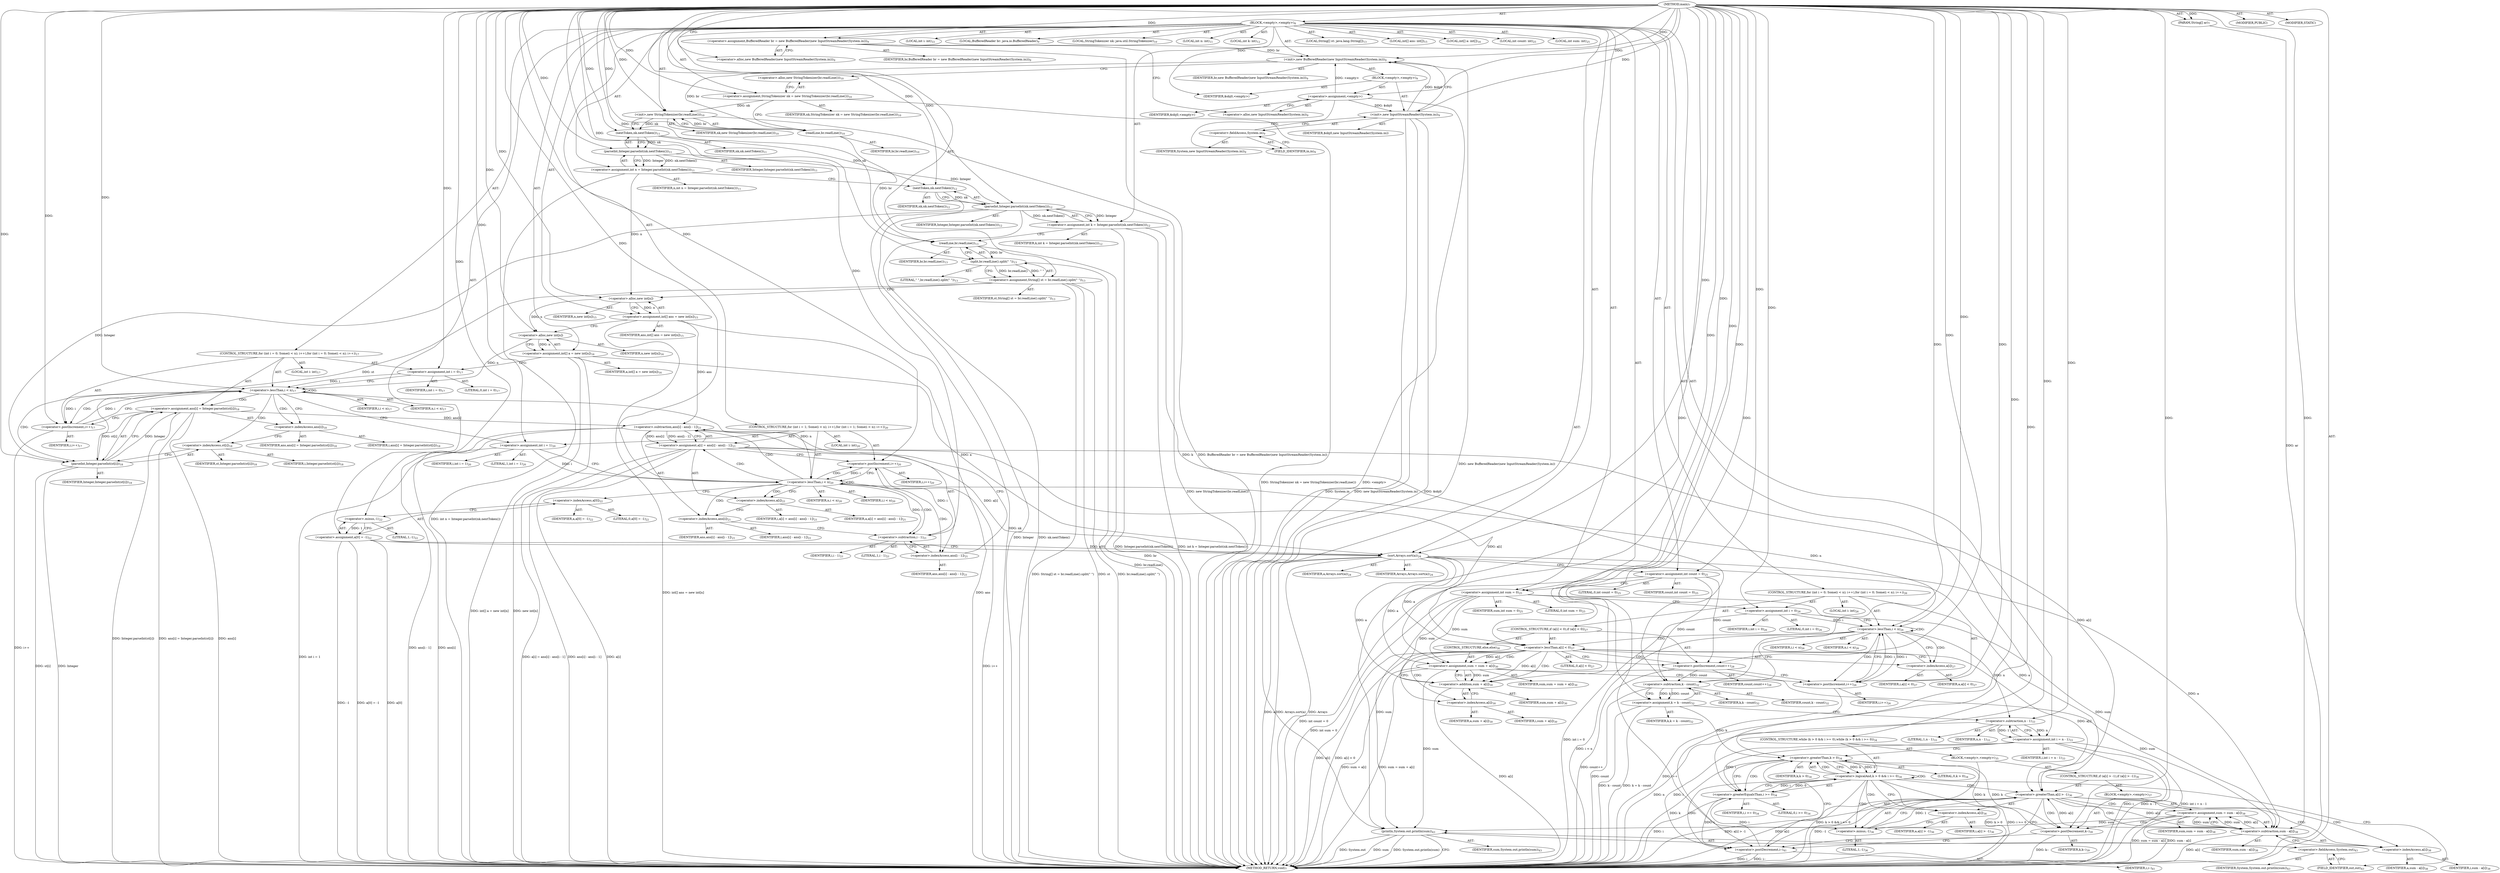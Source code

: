 digraph "main" {  
"21" [label = <(METHOD,main)<SUB>7</SUB>> ]
"22" [label = <(PARAM,String[] ar)<SUB>7</SUB>> ]
"23" [label = <(BLOCK,&lt;empty&gt;,&lt;empty&gt;)<SUB>8</SUB>> ]
"4" [label = <(LOCAL,BufferedReader br: java.io.BufferedReader)<SUB>9</SUB>> ]
"24" [label = <(&lt;operator&gt;.assignment,BufferedReader br = new BufferedReader(new InputStreamReader(System.in)))<SUB>9</SUB>> ]
"25" [label = <(IDENTIFIER,br,BufferedReader br = new BufferedReader(new InputStreamReader(System.in)))<SUB>9</SUB>> ]
"26" [label = <(&lt;operator&gt;.alloc,new BufferedReader(new InputStreamReader(System.in)))<SUB>9</SUB>> ]
"27" [label = <(&lt;init&gt;,new BufferedReader(new InputStreamReader(System.in)))<SUB>9</SUB>> ]
"3" [label = <(IDENTIFIER,br,new BufferedReader(new InputStreamReader(System.in)))<SUB>9</SUB>> ]
"28" [label = <(BLOCK,&lt;empty&gt;,&lt;empty&gt;)<SUB>9</SUB>> ]
"29" [label = <(&lt;operator&gt;.assignment,&lt;empty&gt;)> ]
"30" [label = <(IDENTIFIER,$obj0,&lt;empty&gt;)> ]
"31" [label = <(&lt;operator&gt;.alloc,new InputStreamReader(System.in))<SUB>9</SUB>> ]
"32" [label = <(&lt;init&gt;,new InputStreamReader(System.in))<SUB>9</SUB>> ]
"33" [label = <(IDENTIFIER,$obj0,new InputStreamReader(System.in))> ]
"34" [label = <(&lt;operator&gt;.fieldAccess,System.in)<SUB>9</SUB>> ]
"35" [label = <(IDENTIFIER,System,new InputStreamReader(System.in))<SUB>9</SUB>> ]
"36" [label = <(FIELD_IDENTIFIER,in,in)<SUB>9</SUB>> ]
"37" [label = <(IDENTIFIER,$obj0,&lt;empty&gt;)> ]
"6" [label = <(LOCAL,StringTokenizer nk: java.util.StringTokenizer)<SUB>10</SUB>> ]
"38" [label = <(&lt;operator&gt;.assignment,StringTokenizer nk = new StringTokenizer(br.readLine()))<SUB>10</SUB>> ]
"39" [label = <(IDENTIFIER,nk,StringTokenizer nk = new StringTokenizer(br.readLine()))<SUB>10</SUB>> ]
"40" [label = <(&lt;operator&gt;.alloc,new StringTokenizer(br.readLine()))<SUB>10</SUB>> ]
"41" [label = <(&lt;init&gt;,new StringTokenizer(br.readLine()))<SUB>10</SUB>> ]
"5" [label = <(IDENTIFIER,nk,new StringTokenizer(br.readLine()))<SUB>10</SUB>> ]
"42" [label = <(readLine,br.readLine())<SUB>10</SUB>> ]
"43" [label = <(IDENTIFIER,br,br.readLine())<SUB>10</SUB>> ]
"44" [label = <(LOCAL,int n: int)<SUB>11</SUB>> ]
"45" [label = <(&lt;operator&gt;.assignment,int n = Integer.parseInt(nk.nextToken()))<SUB>11</SUB>> ]
"46" [label = <(IDENTIFIER,n,int n = Integer.parseInt(nk.nextToken()))<SUB>11</SUB>> ]
"47" [label = <(parseInt,Integer.parseInt(nk.nextToken()))<SUB>11</SUB>> ]
"48" [label = <(IDENTIFIER,Integer,Integer.parseInt(nk.nextToken()))<SUB>11</SUB>> ]
"49" [label = <(nextToken,nk.nextToken())<SUB>11</SUB>> ]
"50" [label = <(IDENTIFIER,nk,nk.nextToken())<SUB>11</SUB>> ]
"51" [label = <(LOCAL,int k: int)<SUB>12</SUB>> ]
"52" [label = <(&lt;operator&gt;.assignment,int k = Integer.parseInt(nk.nextToken()))<SUB>12</SUB>> ]
"53" [label = <(IDENTIFIER,k,int k = Integer.parseInt(nk.nextToken()))<SUB>12</SUB>> ]
"54" [label = <(parseInt,Integer.parseInt(nk.nextToken()))<SUB>12</SUB>> ]
"55" [label = <(IDENTIFIER,Integer,Integer.parseInt(nk.nextToken()))<SUB>12</SUB>> ]
"56" [label = <(nextToken,nk.nextToken())<SUB>12</SUB>> ]
"57" [label = <(IDENTIFIER,nk,nk.nextToken())<SUB>12</SUB>> ]
"58" [label = <(LOCAL,String[] st: java.lang.String[])<SUB>13</SUB>> ]
"59" [label = <(&lt;operator&gt;.assignment,String[] st = br.readLine().split(&quot; &quot;))<SUB>13</SUB>> ]
"60" [label = <(IDENTIFIER,st,String[] st = br.readLine().split(&quot; &quot;))<SUB>13</SUB>> ]
"61" [label = <(split,br.readLine().split(&quot; &quot;))<SUB>13</SUB>> ]
"62" [label = <(readLine,br.readLine())<SUB>13</SUB>> ]
"63" [label = <(IDENTIFIER,br,br.readLine())<SUB>13</SUB>> ]
"64" [label = <(LITERAL,&quot; &quot;,br.readLine().split(&quot; &quot;))<SUB>13</SUB>> ]
"65" [label = <(LOCAL,int[] ans: int[])<SUB>15</SUB>> ]
"66" [label = <(&lt;operator&gt;.assignment,int[] ans = new int[n])<SUB>15</SUB>> ]
"67" [label = <(IDENTIFIER,ans,int[] ans = new int[n])<SUB>15</SUB>> ]
"68" [label = <(&lt;operator&gt;.alloc,new int[n])> ]
"69" [label = <(IDENTIFIER,n,new int[n])<SUB>15</SUB>> ]
"70" [label = <(LOCAL,int[] a: int[])<SUB>16</SUB>> ]
"71" [label = <(&lt;operator&gt;.assignment,int[] a = new int[n])<SUB>16</SUB>> ]
"72" [label = <(IDENTIFIER,a,int[] a = new int[n])<SUB>16</SUB>> ]
"73" [label = <(&lt;operator&gt;.alloc,new int[n])> ]
"74" [label = <(IDENTIFIER,n,new int[n])<SUB>16</SUB>> ]
"75" [label = <(CONTROL_STRUCTURE,for (int i = 0; Some(i &lt; n); i++),for (int i = 0; Some(i &lt; n); i++))<SUB>17</SUB>> ]
"76" [label = <(LOCAL,int i: int)<SUB>17</SUB>> ]
"77" [label = <(&lt;operator&gt;.assignment,int i = 0)<SUB>17</SUB>> ]
"78" [label = <(IDENTIFIER,i,int i = 0)<SUB>17</SUB>> ]
"79" [label = <(LITERAL,0,int i = 0)<SUB>17</SUB>> ]
"80" [label = <(&lt;operator&gt;.lessThan,i &lt; n)<SUB>17</SUB>> ]
"81" [label = <(IDENTIFIER,i,i &lt; n)<SUB>17</SUB>> ]
"82" [label = <(IDENTIFIER,n,i &lt; n)<SUB>17</SUB>> ]
"83" [label = <(&lt;operator&gt;.postIncrement,i++)<SUB>17</SUB>> ]
"84" [label = <(IDENTIFIER,i,i++)<SUB>17</SUB>> ]
"85" [label = <(&lt;operator&gt;.assignment,ans[i] = Integer.parseInt(st[i]))<SUB>18</SUB>> ]
"86" [label = <(&lt;operator&gt;.indexAccess,ans[i])<SUB>18</SUB>> ]
"87" [label = <(IDENTIFIER,ans,ans[i] = Integer.parseInt(st[i]))<SUB>18</SUB>> ]
"88" [label = <(IDENTIFIER,i,ans[i] = Integer.parseInt(st[i]))<SUB>18</SUB>> ]
"89" [label = <(parseInt,Integer.parseInt(st[i]))<SUB>18</SUB>> ]
"90" [label = <(IDENTIFIER,Integer,Integer.parseInt(st[i]))<SUB>18</SUB>> ]
"91" [label = <(&lt;operator&gt;.indexAccess,st[i])<SUB>18</SUB>> ]
"92" [label = <(IDENTIFIER,st,Integer.parseInt(st[i]))<SUB>18</SUB>> ]
"93" [label = <(IDENTIFIER,i,Integer.parseInt(st[i]))<SUB>18</SUB>> ]
"94" [label = <(CONTROL_STRUCTURE,for (int i = 1; Some(i &lt; n); i++),for (int i = 1; Some(i &lt; n); i++))<SUB>20</SUB>> ]
"95" [label = <(LOCAL,int i: int)<SUB>20</SUB>> ]
"96" [label = <(&lt;operator&gt;.assignment,int i = 1)<SUB>20</SUB>> ]
"97" [label = <(IDENTIFIER,i,int i = 1)<SUB>20</SUB>> ]
"98" [label = <(LITERAL,1,int i = 1)<SUB>20</SUB>> ]
"99" [label = <(&lt;operator&gt;.lessThan,i &lt; n)<SUB>20</SUB>> ]
"100" [label = <(IDENTIFIER,i,i &lt; n)<SUB>20</SUB>> ]
"101" [label = <(IDENTIFIER,n,i &lt; n)<SUB>20</SUB>> ]
"102" [label = <(&lt;operator&gt;.postIncrement,i++)<SUB>20</SUB>> ]
"103" [label = <(IDENTIFIER,i,i++)<SUB>20</SUB>> ]
"104" [label = <(&lt;operator&gt;.assignment,a[i] = ans[i] - ans[i - 1])<SUB>21</SUB>> ]
"105" [label = <(&lt;operator&gt;.indexAccess,a[i])<SUB>21</SUB>> ]
"106" [label = <(IDENTIFIER,a,a[i] = ans[i] - ans[i - 1])<SUB>21</SUB>> ]
"107" [label = <(IDENTIFIER,i,a[i] = ans[i] - ans[i - 1])<SUB>21</SUB>> ]
"108" [label = <(&lt;operator&gt;.subtraction,ans[i] - ans[i - 1])<SUB>21</SUB>> ]
"109" [label = <(&lt;operator&gt;.indexAccess,ans[i])<SUB>21</SUB>> ]
"110" [label = <(IDENTIFIER,ans,ans[i] - ans[i - 1])<SUB>21</SUB>> ]
"111" [label = <(IDENTIFIER,i,ans[i] - ans[i - 1])<SUB>21</SUB>> ]
"112" [label = <(&lt;operator&gt;.indexAccess,ans[i - 1])<SUB>21</SUB>> ]
"113" [label = <(IDENTIFIER,ans,ans[i] - ans[i - 1])<SUB>21</SUB>> ]
"114" [label = <(&lt;operator&gt;.subtraction,i - 1)<SUB>21</SUB>> ]
"115" [label = <(IDENTIFIER,i,i - 1)<SUB>21</SUB>> ]
"116" [label = <(LITERAL,1,i - 1)<SUB>21</SUB>> ]
"117" [label = <(&lt;operator&gt;.assignment,a[0] = -1)<SUB>22</SUB>> ]
"118" [label = <(&lt;operator&gt;.indexAccess,a[0])<SUB>22</SUB>> ]
"119" [label = <(IDENTIFIER,a,a[0] = -1)<SUB>22</SUB>> ]
"120" [label = <(LITERAL,0,a[0] = -1)<SUB>22</SUB>> ]
"121" [label = <(&lt;operator&gt;.minus,-1)<SUB>22</SUB>> ]
"122" [label = <(LITERAL,1,-1)<SUB>22</SUB>> ]
"123" [label = <(sort,Arrays.sort(a))<SUB>24</SUB>> ]
"124" [label = <(IDENTIFIER,Arrays,Arrays.sort(a))<SUB>24</SUB>> ]
"125" [label = <(IDENTIFIER,a,Arrays.sort(a))<SUB>24</SUB>> ]
"126" [label = <(LOCAL,int count: int)<SUB>25</SUB>> ]
"127" [label = <(LOCAL,int sum: int)<SUB>25</SUB>> ]
"128" [label = <(&lt;operator&gt;.assignment,int count = 0)<SUB>25</SUB>> ]
"129" [label = <(IDENTIFIER,count,int count = 0)<SUB>25</SUB>> ]
"130" [label = <(LITERAL,0,int count = 0)<SUB>25</SUB>> ]
"131" [label = <(&lt;operator&gt;.assignment,int sum = 0)<SUB>25</SUB>> ]
"132" [label = <(IDENTIFIER,sum,int sum = 0)<SUB>25</SUB>> ]
"133" [label = <(LITERAL,0,int sum = 0)<SUB>25</SUB>> ]
"134" [label = <(CONTROL_STRUCTURE,for (int i = 0; Some(i &lt; n); i++),for (int i = 0; Some(i &lt; n); i++))<SUB>26</SUB>> ]
"135" [label = <(LOCAL,int i: int)<SUB>26</SUB>> ]
"136" [label = <(&lt;operator&gt;.assignment,int i = 0)<SUB>26</SUB>> ]
"137" [label = <(IDENTIFIER,i,int i = 0)<SUB>26</SUB>> ]
"138" [label = <(LITERAL,0,int i = 0)<SUB>26</SUB>> ]
"139" [label = <(&lt;operator&gt;.lessThan,i &lt; n)<SUB>26</SUB>> ]
"140" [label = <(IDENTIFIER,i,i &lt; n)<SUB>26</SUB>> ]
"141" [label = <(IDENTIFIER,n,i &lt; n)<SUB>26</SUB>> ]
"142" [label = <(&lt;operator&gt;.postIncrement,i++)<SUB>26</SUB>> ]
"143" [label = <(IDENTIFIER,i,i++)<SUB>26</SUB>> ]
"144" [label = <(CONTROL_STRUCTURE,if (a[i] &lt; 0),if (a[i] &lt; 0))<SUB>27</SUB>> ]
"145" [label = <(&lt;operator&gt;.lessThan,a[i] &lt; 0)<SUB>27</SUB>> ]
"146" [label = <(&lt;operator&gt;.indexAccess,a[i])<SUB>27</SUB>> ]
"147" [label = <(IDENTIFIER,a,a[i] &lt; 0)<SUB>27</SUB>> ]
"148" [label = <(IDENTIFIER,i,a[i] &lt; 0)<SUB>27</SUB>> ]
"149" [label = <(LITERAL,0,a[i] &lt; 0)<SUB>27</SUB>> ]
"150" [label = <(&lt;operator&gt;.postIncrement,count++)<SUB>28</SUB>> ]
"151" [label = <(IDENTIFIER,count,count++)<SUB>28</SUB>> ]
"152" [label = <(CONTROL_STRUCTURE,else,else)<SUB>30</SUB>> ]
"153" [label = <(&lt;operator&gt;.assignment,sum = sum + a[i])<SUB>30</SUB>> ]
"154" [label = <(IDENTIFIER,sum,sum = sum + a[i])<SUB>30</SUB>> ]
"155" [label = <(&lt;operator&gt;.addition,sum + a[i])<SUB>30</SUB>> ]
"156" [label = <(IDENTIFIER,sum,sum + a[i])<SUB>30</SUB>> ]
"157" [label = <(&lt;operator&gt;.indexAccess,a[i])<SUB>30</SUB>> ]
"158" [label = <(IDENTIFIER,a,sum + a[i])<SUB>30</SUB>> ]
"159" [label = <(IDENTIFIER,i,sum + a[i])<SUB>30</SUB>> ]
"160" [label = <(&lt;operator&gt;.assignment,k = k - count)<SUB>32</SUB>> ]
"161" [label = <(IDENTIFIER,k,k = k - count)<SUB>32</SUB>> ]
"162" [label = <(&lt;operator&gt;.subtraction,k - count)<SUB>32</SUB>> ]
"163" [label = <(IDENTIFIER,k,k - count)<SUB>32</SUB>> ]
"164" [label = <(IDENTIFIER,count,k - count)<SUB>32</SUB>> ]
"165" [label = <(LOCAL,int i: int)<SUB>33</SUB>> ]
"166" [label = <(&lt;operator&gt;.assignment,int i = n - 1)<SUB>33</SUB>> ]
"167" [label = <(IDENTIFIER,i,int i = n - 1)<SUB>33</SUB>> ]
"168" [label = <(&lt;operator&gt;.subtraction,n - 1)<SUB>33</SUB>> ]
"169" [label = <(IDENTIFIER,n,n - 1)<SUB>33</SUB>> ]
"170" [label = <(LITERAL,1,n - 1)<SUB>33</SUB>> ]
"171" [label = <(CONTROL_STRUCTURE,while (k &gt; 0 &amp;&amp; i &gt;= 0),while (k &gt; 0 &amp;&amp; i &gt;= 0))<SUB>34</SUB>> ]
"172" [label = <(&lt;operator&gt;.logicalAnd,k &gt; 0 &amp;&amp; i &gt;= 0)<SUB>34</SUB>> ]
"173" [label = <(&lt;operator&gt;.greaterThan,k &gt; 0)<SUB>34</SUB>> ]
"174" [label = <(IDENTIFIER,k,k &gt; 0)<SUB>34</SUB>> ]
"175" [label = <(LITERAL,0,k &gt; 0)<SUB>34</SUB>> ]
"176" [label = <(&lt;operator&gt;.greaterEqualsThan,i &gt;= 0)<SUB>34</SUB>> ]
"177" [label = <(IDENTIFIER,i,i &gt;= 0)<SUB>34</SUB>> ]
"178" [label = <(LITERAL,0,i &gt;= 0)<SUB>34</SUB>> ]
"179" [label = <(BLOCK,&lt;empty&gt;,&lt;empty&gt;)<SUB>35</SUB>> ]
"180" [label = <(CONTROL_STRUCTURE,if (a[i] &gt; -1),if (a[i] &gt; -1))<SUB>36</SUB>> ]
"181" [label = <(&lt;operator&gt;.greaterThan,a[i] &gt; -1)<SUB>36</SUB>> ]
"182" [label = <(&lt;operator&gt;.indexAccess,a[i])<SUB>36</SUB>> ]
"183" [label = <(IDENTIFIER,a,a[i] &gt; -1)<SUB>36</SUB>> ]
"184" [label = <(IDENTIFIER,i,a[i] &gt; -1)<SUB>36</SUB>> ]
"185" [label = <(&lt;operator&gt;.minus,-1)<SUB>36</SUB>> ]
"186" [label = <(LITERAL,1,-1)<SUB>36</SUB>> ]
"187" [label = <(BLOCK,&lt;empty&gt;,&lt;empty&gt;)<SUB>37</SUB>> ]
"188" [label = <(&lt;operator&gt;.assignment,sum = sum - a[i])<SUB>38</SUB>> ]
"189" [label = <(IDENTIFIER,sum,sum = sum - a[i])<SUB>38</SUB>> ]
"190" [label = <(&lt;operator&gt;.subtraction,sum - a[i])<SUB>38</SUB>> ]
"191" [label = <(IDENTIFIER,sum,sum - a[i])<SUB>38</SUB>> ]
"192" [label = <(&lt;operator&gt;.indexAccess,a[i])<SUB>38</SUB>> ]
"193" [label = <(IDENTIFIER,a,sum - a[i])<SUB>38</SUB>> ]
"194" [label = <(IDENTIFIER,i,sum - a[i])<SUB>38</SUB>> ]
"195" [label = <(&lt;operator&gt;.postDecrement,k--)<SUB>39</SUB>> ]
"196" [label = <(IDENTIFIER,k,k--)<SUB>39</SUB>> ]
"197" [label = <(&lt;operator&gt;.postDecrement,i--)<SUB>41</SUB>> ]
"198" [label = <(IDENTIFIER,i,i--)<SUB>41</SUB>> ]
"199" [label = <(println,System.out.println(sum))<SUB>43</SUB>> ]
"200" [label = <(&lt;operator&gt;.fieldAccess,System.out)<SUB>43</SUB>> ]
"201" [label = <(IDENTIFIER,System,System.out.println(sum))<SUB>43</SUB>> ]
"202" [label = <(FIELD_IDENTIFIER,out,out)<SUB>43</SUB>> ]
"203" [label = <(IDENTIFIER,sum,System.out.println(sum))<SUB>43</SUB>> ]
"204" [label = <(MODIFIER,PUBLIC)> ]
"205" [label = <(MODIFIER,STATIC)> ]
"206" [label = <(METHOD_RETURN,void)<SUB>7</SUB>> ]
  "21" -> "22"  [ label = "AST: "] 
  "21" -> "23"  [ label = "AST: "] 
  "21" -> "204"  [ label = "AST: "] 
  "21" -> "205"  [ label = "AST: "] 
  "21" -> "206"  [ label = "AST: "] 
  "23" -> "4"  [ label = "AST: "] 
  "23" -> "24"  [ label = "AST: "] 
  "23" -> "27"  [ label = "AST: "] 
  "23" -> "6"  [ label = "AST: "] 
  "23" -> "38"  [ label = "AST: "] 
  "23" -> "41"  [ label = "AST: "] 
  "23" -> "44"  [ label = "AST: "] 
  "23" -> "45"  [ label = "AST: "] 
  "23" -> "51"  [ label = "AST: "] 
  "23" -> "52"  [ label = "AST: "] 
  "23" -> "58"  [ label = "AST: "] 
  "23" -> "59"  [ label = "AST: "] 
  "23" -> "65"  [ label = "AST: "] 
  "23" -> "66"  [ label = "AST: "] 
  "23" -> "70"  [ label = "AST: "] 
  "23" -> "71"  [ label = "AST: "] 
  "23" -> "75"  [ label = "AST: "] 
  "23" -> "94"  [ label = "AST: "] 
  "23" -> "117"  [ label = "AST: "] 
  "23" -> "123"  [ label = "AST: "] 
  "23" -> "126"  [ label = "AST: "] 
  "23" -> "127"  [ label = "AST: "] 
  "23" -> "128"  [ label = "AST: "] 
  "23" -> "131"  [ label = "AST: "] 
  "23" -> "134"  [ label = "AST: "] 
  "23" -> "160"  [ label = "AST: "] 
  "23" -> "165"  [ label = "AST: "] 
  "23" -> "166"  [ label = "AST: "] 
  "23" -> "171"  [ label = "AST: "] 
  "23" -> "199"  [ label = "AST: "] 
  "24" -> "25"  [ label = "AST: "] 
  "24" -> "26"  [ label = "AST: "] 
  "27" -> "3"  [ label = "AST: "] 
  "27" -> "28"  [ label = "AST: "] 
  "28" -> "29"  [ label = "AST: "] 
  "28" -> "32"  [ label = "AST: "] 
  "28" -> "37"  [ label = "AST: "] 
  "29" -> "30"  [ label = "AST: "] 
  "29" -> "31"  [ label = "AST: "] 
  "32" -> "33"  [ label = "AST: "] 
  "32" -> "34"  [ label = "AST: "] 
  "34" -> "35"  [ label = "AST: "] 
  "34" -> "36"  [ label = "AST: "] 
  "38" -> "39"  [ label = "AST: "] 
  "38" -> "40"  [ label = "AST: "] 
  "41" -> "5"  [ label = "AST: "] 
  "41" -> "42"  [ label = "AST: "] 
  "42" -> "43"  [ label = "AST: "] 
  "45" -> "46"  [ label = "AST: "] 
  "45" -> "47"  [ label = "AST: "] 
  "47" -> "48"  [ label = "AST: "] 
  "47" -> "49"  [ label = "AST: "] 
  "49" -> "50"  [ label = "AST: "] 
  "52" -> "53"  [ label = "AST: "] 
  "52" -> "54"  [ label = "AST: "] 
  "54" -> "55"  [ label = "AST: "] 
  "54" -> "56"  [ label = "AST: "] 
  "56" -> "57"  [ label = "AST: "] 
  "59" -> "60"  [ label = "AST: "] 
  "59" -> "61"  [ label = "AST: "] 
  "61" -> "62"  [ label = "AST: "] 
  "61" -> "64"  [ label = "AST: "] 
  "62" -> "63"  [ label = "AST: "] 
  "66" -> "67"  [ label = "AST: "] 
  "66" -> "68"  [ label = "AST: "] 
  "68" -> "69"  [ label = "AST: "] 
  "71" -> "72"  [ label = "AST: "] 
  "71" -> "73"  [ label = "AST: "] 
  "73" -> "74"  [ label = "AST: "] 
  "75" -> "76"  [ label = "AST: "] 
  "75" -> "77"  [ label = "AST: "] 
  "75" -> "80"  [ label = "AST: "] 
  "75" -> "83"  [ label = "AST: "] 
  "75" -> "85"  [ label = "AST: "] 
  "77" -> "78"  [ label = "AST: "] 
  "77" -> "79"  [ label = "AST: "] 
  "80" -> "81"  [ label = "AST: "] 
  "80" -> "82"  [ label = "AST: "] 
  "83" -> "84"  [ label = "AST: "] 
  "85" -> "86"  [ label = "AST: "] 
  "85" -> "89"  [ label = "AST: "] 
  "86" -> "87"  [ label = "AST: "] 
  "86" -> "88"  [ label = "AST: "] 
  "89" -> "90"  [ label = "AST: "] 
  "89" -> "91"  [ label = "AST: "] 
  "91" -> "92"  [ label = "AST: "] 
  "91" -> "93"  [ label = "AST: "] 
  "94" -> "95"  [ label = "AST: "] 
  "94" -> "96"  [ label = "AST: "] 
  "94" -> "99"  [ label = "AST: "] 
  "94" -> "102"  [ label = "AST: "] 
  "94" -> "104"  [ label = "AST: "] 
  "96" -> "97"  [ label = "AST: "] 
  "96" -> "98"  [ label = "AST: "] 
  "99" -> "100"  [ label = "AST: "] 
  "99" -> "101"  [ label = "AST: "] 
  "102" -> "103"  [ label = "AST: "] 
  "104" -> "105"  [ label = "AST: "] 
  "104" -> "108"  [ label = "AST: "] 
  "105" -> "106"  [ label = "AST: "] 
  "105" -> "107"  [ label = "AST: "] 
  "108" -> "109"  [ label = "AST: "] 
  "108" -> "112"  [ label = "AST: "] 
  "109" -> "110"  [ label = "AST: "] 
  "109" -> "111"  [ label = "AST: "] 
  "112" -> "113"  [ label = "AST: "] 
  "112" -> "114"  [ label = "AST: "] 
  "114" -> "115"  [ label = "AST: "] 
  "114" -> "116"  [ label = "AST: "] 
  "117" -> "118"  [ label = "AST: "] 
  "117" -> "121"  [ label = "AST: "] 
  "118" -> "119"  [ label = "AST: "] 
  "118" -> "120"  [ label = "AST: "] 
  "121" -> "122"  [ label = "AST: "] 
  "123" -> "124"  [ label = "AST: "] 
  "123" -> "125"  [ label = "AST: "] 
  "128" -> "129"  [ label = "AST: "] 
  "128" -> "130"  [ label = "AST: "] 
  "131" -> "132"  [ label = "AST: "] 
  "131" -> "133"  [ label = "AST: "] 
  "134" -> "135"  [ label = "AST: "] 
  "134" -> "136"  [ label = "AST: "] 
  "134" -> "139"  [ label = "AST: "] 
  "134" -> "142"  [ label = "AST: "] 
  "134" -> "144"  [ label = "AST: "] 
  "136" -> "137"  [ label = "AST: "] 
  "136" -> "138"  [ label = "AST: "] 
  "139" -> "140"  [ label = "AST: "] 
  "139" -> "141"  [ label = "AST: "] 
  "142" -> "143"  [ label = "AST: "] 
  "144" -> "145"  [ label = "AST: "] 
  "144" -> "150"  [ label = "AST: "] 
  "144" -> "152"  [ label = "AST: "] 
  "145" -> "146"  [ label = "AST: "] 
  "145" -> "149"  [ label = "AST: "] 
  "146" -> "147"  [ label = "AST: "] 
  "146" -> "148"  [ label = "AST: "] 
  "150" -> "151"  [ label = "AST: "] 
  "152" -> "153"  [ label = "AST: "] 
  "153" -> "154"  [ label = "AST: "] 
  "153" -> "155"  [ label = "AST: "] 
  "155" -> "156"  [ label = "AST: "] 
  "155" -> "157"  [ label = "AST: "] 
  "157" -> "158"  [ label = "AST: "] 
  "157" -> "159"  [ label = "AST: "] 
  "160" -> "161"  [ label = "AST: "] 
  "160" -> "162"  [ label = "AST: "] 
  "162" -> "163"  [ label = "AST: "] 
  "162" -> "164"  [ label = "AST: "] 
  "166" -> "167"  [ label = "AST: "] 
  "166" -> "168"  [ label = "AST: "] 
  "168" -> "169"  [ label = "AST: "] 
  "168" -> "170"  [ label = "AST: "] 
  "171" -> "172"  [ label = "AST: "] 
  "171" -> "179"  [ label = "AST: "] 
  "172" -> "173"  [ label = "AST: "] 
  "172" -> "176"  [ label = "AST: "] 
  "173" -> "174"  [ label = "AST: "] 
  "173" -> "175"  [ label = "AST: "] 
  "176" -> "177"  [ label = "AST: "] 
  "176" -> "178"  [ label = "AST: "] 
  "179" -> "180"  [ label = "AST: "] 
  "179" -> "197"  [ label = "AST: "] 
  "180" -> "181"  [ label = "AST: "] 
  "180" -> "187"  [ label = "AST: "] 
  "181" -> "182"  [ label = "AST: "] 
  "181" -> "185"  [ label = "AST: "] 
  "182" -> "183"  [ label = "AST: "] 
  "182" -> "184"  [ label = "AST: "] 
  "185" -> "186"  [ label = "AST: "] 
  "187" -> "188"  [ label = "AST: "] 
  "187" -> "195"  [ label = "AST: "] 
  "188" -> "189"  [ label = "AST: "] 
  "188" -> "190"  [ label = "AST: "] 
  "190" -> "191"  [ label = "AST: "] 
  "190" -> "192"  [ label = "AST: "] 
  "192" -> "193"  [ label = "AST: "] 
  "192" -> "194"  [ label = "AST: "] 
  "195" -> "196"  [ label = "AST: "] 
  "197" -> "198"  [ label = "AST: "] 
  "199" -> "200"  [ label = "AST: "] 
  "199" -> "203"  [ label = "AST: "] 
  "200" -> "201"  [ label = "AST: "] 
  "200" -> "202"  [ label = "AST: "] 
  "24" -> "31"  [ label = "CFG: "] 
  "27" -> "40"  [ label = "CFG: "] 
  "38" -> "42"  [ label = "CFG: "] 
  "41" -> "49"  [ label = "CFG: "] 
  "45" -> "56"  [ label = "CFG: "] 
  "52" -> "62"  [ label = "CFG: "] 
  "59" -> "68"  [ label = "CFG: "] 
  "66" -> "73"  [ label = "CFG: "] 
  "71" -> "77"  [ label = "CFG: "] 
  "117" -> "123"  [ label = "CFG: "] 
  "123" -> "128"  [ label = "CFG: "] 
  "128" -> "131"  [ label = "CFG: "] 
  "131" -> "136"  [ label = "CFG: "] 
  "160" -> "168"  [ label = "CFG: "] 
  "166" -> "173"  [ label = "CFG: "] 
  "199" -> "206"  [ label = "CFG: "] 
  "26" -> "24"  [ label = "CFG: "] 
  "40" -> "38"  [ label = "CFG: "] 
  "42" -> "41"  [ label = "CFG: "] 
  "47" -> "45"  [ label = "CFG: "] 
  "54" -> "52"  [ label = "CFG: "] 
  "61" -> "59"  [ label = "CFG: "] 
  "68" -> "66"  [ label = "CFG: "] 
  "73" -> "71"  [ label = "CFG: "] 
  "77" -> "80"  [ label = "CFG: "] 
  "80" -> "86"  [ label = "CFG: "] 
  "80" -> "96"  [ label = "CFG: "] 
  "83" -> "80"  [ label = "CFG: "] 
  "85" -> "83"  [ label = "CFG: "] 
  "96" -> "99"  [ label = "CFG: "] 
  "99" -> "105"  [ label = "CFG: "] 
  "99" -> "118"  [ label = "CFG: "] 
  "102" -> "99"  [ label = "CFG: "] 
  "104" -> "102"  [ label = "CFG: "] 
  "118" -> "121"  [ label = "CFG: "] 
  "121" -> "117"  [ label = "CFG: "] 
  "136" -> "139"  [ label = "CFG: "] 
  "139" -> "146"  [ label = "CFG: "] 
  "139" -> "162"  [ label = "CFG: "] 
  "142" -> "139"  [ label = "CFG: "] 
  "162" -> "160"  [ label = "CFG: "] 
  "168" -> "166"  [ label = "CFG: "] 
  "172" -> "182"  [ label = "CFG: "] 
  "172" -> "202"  [ label = "CFG: "] 
  "200" -> "199"  [ label = "CFG: "] 
  "29" -> "36"  [ label = "CFG: "] 
  "32" -> "27"  [ label = "CFG: "] 
  "49" -> "47"  [ label = "CFG: "] 
  "56" -> "54"  [ label = "CFG: "] 
  "62" -> "61"  [ label = "CFG: "] 
  "86" -> "91"  [ label = "CFG: "] 
  "89" -> "85"  [ label = "CFG: "] 
  "105" -> "109"  [ label = "CFG: "] 
  "108" -> "104"  [ label = "CFG: "] 
  "145" -> "150"  [ label = "CFG: "] 
  "145" -> "157"  [ label = "CFG: "] 
  "150" -> "142"  [ label = "CFG: "] 
  "173" -> "172"  [ label = "CFG: "] 
  "173" -> "176"  [ label = "CFG: "] 
  "176" -> "172"  [ label = "CFG: "] 
  "197" -> "173"  [ label = "CFG: "] 
  "202" -> "200"  [ label = "CFG: "] 
  "31" -> "29"  [ label = "CFG: "] 
  "34" -> "32"  [ label = "CFG: "] 
  "91" -> "89"  [ label = "CFG: "] 
  "109" -> "114"  [ label = "CFG: "] 
  "112" -> "108"  [ label = "CFG: "] 
  "146" -> "145"  [ label = "CFG: "] 
  "153" -> "142"  [ label = "CFG: "] 
  "181" -> "192"  [ label = "CFG: "] 
  "181" -> "197"  [ label = "CFG: "] 
  "36" -> "34"  [ label = "CFG: "] 
  "114" -> "112"  [ label = "CFG: "] 
  "155" -> "153"  [ label = "CFG: "] 
  "182" -> "185"  [ label = "CFG: "] 
  "185" -> "181"  [ label = "CFG: "] 
  "188" -> "195"  [ label = "CFG: "] 
  "195" -> "197"  [ label = "CFG: "] 
  "157" -> "155"  [ label = "CFG: "] 
  "190" -> "188"  [ label = "CFG: "] 
  "192" -> "190"  [ label = "CFG: "] 
  "21" -> "26"  [ label = "CFG: "] 
  "22" -> "206"  [ label = "DDG: ar"] 
  "24" -> "206"  [ label = "DDG: BufferedReader br = new BufferedReader(new InputStreamReader(System.in))"] 
  "29" -> "206"  [ label = "DDG: &lt;empty&gt;"] 
  "32" -> "206"  [ label = "DDG: $obj0"] 
  "32" -> "206"  [ label = "DDG: System.in"] 
  "32" -> "206"  [ label = "DDG: new InputStreamReader(System.in)"] 
  "27" -> "206"  [ label = "DDG: new BufferedReader(new InputStreamReader(System.in))"] 
  "38" -> "206"  [ label = "DDG: StringTokenizer nk = new StringTokenizer(br.readLine())"] 
  "41" -> "206"  [ label = "DDG: new StringTokenizer(br.readLine())"] 
  "45" -> "206"  [ label = "DDG: int n = Integer.parseInt(nk.nextToken())"] 
  "54" -> "206"  [ label = "DDG: Integer"] 
  "56" -> "206"  [ label = "DDG: nk"] 
  "54" -> "206"  [ label = "DDG: nk.nextToken()"] 
  "52" -> "206"  [ label = "DDG: Integer.parseInt(nk.nextToken())"] 
  "52" -> "206"  [ label = "DDG: int k = Integer.parseInt(nk.nextToken())"] 
  "59" -> "206"  [ label = "DDG: st"] 
  "62" -> "206"  [ label = "DDG: br"] 
  "61" -> "206"  [ label = "DDG: br.readLine()"] 
  "59" -> "206"  [ label = "DDG: br.readLine().split(&quot; &quot;)"] 
  "59" -> "206"  [ label = "DDG: String[] st = br.readLine().split(&quot; &quot;)"] 
  "66" -> "206"  [ label = "DDG: ans"] 
  "66" -> "206"  [ label = "DDG: int[] ans = new int[n]"] 
  "71" -> "206"  [ label = "DDG: new int[n]"] 
  "71" -> "206"  [ label = "DDG: int[] a = new int[n]"] 
  "96" -> "206"  [ label = "DDG: int i = 1"] 
  "117" -> "206"  [ label = "DDG: a[0]"] 
  "117" -> "206"  [ label = "DDG: -1"] 
  "117" -> "206"  [ label = "DDG: a[0] = -1"] 
  "123" -> "206"  [ label = "DDG: a"] 
  "123" -> "206"  [ label = "DDG: Arrays.sort(a)"] 
  "128" -> "206"  [ label = "DDG: int count = 0"] 
  "131" -> "206"  [ label = "DDG: int sum = 0"] 
  "136" -> "206"  [ label = "DDG: int i = 0"] 
  "139" -> "206"  [ label = "DDG: i &lt; n"] 
  "162" -> "206"  [ label = "DDG: count"] 
  "160" -> "206"  [ label = "DDG: k - count"] 
  "160" -> "206"  [ label = "DDG: k = k - count"] 
  "166" -> "206"  [ label = "DDG: i"] 
  "168" -> "206"  [ label = "DDG: n"] 
  "166" -> "206"  [ label = "DDG: n - 1"] 
  "166" -> "206"  [ label = "DDG: int i = n - 1"] 
  "173" -> "206"  [ label = "DDG: k"] 
  "172" -> "206"  [ label = "DDG: k &gt; 0"] 
  "176" -> "206"  [ label = "DDG: i"] 
  "172" -> "206"  [ label = "DDG: i &gt;= 0"] 
  "172" -> "206"  [ label = "DDG: k &gt; 0 &amp;&amp; i &gt;= 0"] 
  "199" -> "206"  [ label = "DDG: System.out"] 
  "199" -> "206"  [ label = "DDG: sum"] 
  "199" -> "206"  [ label = "DDG: System.out.println(sum)"] 
  "181" -> "206"  [ label = "DDG: a[i]"] 
  "181" -> "206"  [ label = "DDG: -1"] 
  "181" -> "206"  [ label = "DDG: a[i] &gt; -1"] 
  "190" -> "206"  [ label = "DDG: a[i]"] 
  "188" -> "206"  [ label = "DDG: sum - a[i]"] 
  "188" -> "206"  [ label = "DDG: sum = sum - a[i]"] 
  "195" -> "206"  [ label = "DDG: k--"] 
  "197" -> "206"  [ label = "DDG: i"] 
  "197" -> "206"  [ label = "DDG: i--"] 
  "145" -> "206"  [ label = "DDG: a[i]"] 
  "145" -> "206"  [ label = "DDG: a[i] &lt; 0"] 
  "155" -> "206"  [ label = "DDG: a[i]"] 
  "153" -> "206"  [ label = "DDG: sum + a[i]"] 
  "153" -> "206"  [ label = "DDG: sum = sum + a[i]"] 
  "150" -> "206"  [ label = "DDG: count++"] 
  "142" -> "206"  [ label = "DDG: i++"] 
  "104" -> "206"  [ label = "DDG: a[i]"] 
  "108" -> "206"  [ label = "DDG: ans[i]"] 
  "108" -> "206"  [ label = "DDG: ans[i - 1]"] 
  "104" -> "206"  [ label = "DDG: ans[i] - ans[i - 1]"] 
  "104" -> "206"  [ label = "DDG: a[i] = ans[i] - ans[i - 1]"] 
  "102" -> "206"  [ label = "DDG: i++"] 
  "85" -> "206"  [ label = "DDG: ans[i]"] 
  "89" -> "206"  [ label = "DDG: Integer"] 
  "89" -> "206"  [ label = "DDG: st[i]"] 
  "85" -> "206"  [ label = "DDG: Integer.parseInt(st[i])"] 
  "85" -> "206"  [ label = "DDG: ans[i] = Integer.parseInt(st[i])"] 
  "83" -> "206"  [ label = "DDG: i++"] 
  "123" -> "206"  [ label = "DDG: Arrays"] 
  "21" -> "22"  [ label = "DDG: "] 
  "21" -> "24"  [ label = "DDG: "] 
  "21" -> "38"  [ label = "DDG: "] 
  "47" -> "45"  [ label = "DDG: Integer"] 
  "47" -> "45"  [ label = "DDG: nk.nextToken()"] 
  "54" -> "52"  [ label = "DDG: Integer"] 
  "54" -> "52"  [ label = "DDG: nk.nextToken()"] 
  "61" -> "59"  [ label = "DDG: br.readLine()"] 
  "61" -> "59"  [ label = "DDG: &quot; &quot;"] 
  "68" -> "66"  [ label = "DDG: n"] 
  "73" -> "71"  [ label = "DDG: n"] 
  "121" -> "117"  [ label = "DDG: 1"] 
  "21" -> "128"  [ label = "DDG: "] 
  "21" -> "131"  [ label = "DDG: "] 
  "162" -> "160"  [ label = "DDG: k"] 
  "162" -> "160"  [ label = "DDG: count"] 
  "168" -> "166"  [ label = "DDG: n"] 
  "168" -> "166"  [ label = "DDG: 1"] 
  "24" -> "27"  [ label = "DDG: br"] 
  "21" -> "27"  [ label = "DDG: "] 
  "29" -> "27"  [ label = "DDG: &lt;empty&gt;"] 
  "32" -> "27"  [ label = "DDG: $obj0"] 
  "38" -> "41"  [ label = "DDG: nk"] 
  "21" -> "41"  [ label = "DDG: "] 
  "42" -> "41"  [ label = "DDG: br"] 
  "21" -> "77"  [ label = "DDG: "] 
  "89" -> "85"  [ label = "DDG: Integer"] 
  "89" -> "85"  [ label = "DDG: st[i]"] 
  "21" -> "96"  [ label = "DDG: "] 
  "108" -> "104"  [ label = "DDG: ans[i]"] 
  "108" -> "104"  [ label = "DDG: ans[i - 1]"] 
  "21" -> "123"  [ label = "DDG: "] 
  "71" -> "123"  [ label = "DDG: a"] 
  "117" -> "123"  [ label = "DDG: a[0]"] 
  "104" -> "123"  [ label = "DDG: a[i]"] 
  "21" -> "136"  [ label = "DDG: "] 
  "131" -> "199"  [ label = "DDG: sum"] 
  "188" -> "199"  [ label = "DDG: sum"] 
  "153" -> "199"  [ label = "DDG: sum"] 
  "21" -> "199"  [ label = "DDG: "] 
  "21" -> "29"  [ label = "DDG: "] 
  "21" -> "37"  [ label = "DDG: "] 
  "27" -> "42"  [ label = "DDG: br"] 
  "21" -> "42"  [ label = "DDG: "] 
  "21" -> "47"  [ label = "DDG: "] 
  "49" -> "47"  [ label = "DDG: nk"] 
  "47" -> "54"  [ label = "DDG: Integer"] 
  "21" -> "54"  [ label = "DDG: "] 
  "56" -> "54"  [ label = "DDG: nk"] 
  "62" -> "61"  [ label = "DDG: br"] 
  "21" -> "61"  [ label = "DDG: "] 
  "45" -> "68"  [ label = "DDG: n"] 
  "21" -> "68"  [ label = "DDG: "] 
  "68" -> "73"  [ label = "DDG: n"] 
  "21" -> "73"  [ label = "DDG: "] 
  "77" -> "80"  [ label = "DDG: i"] 
  "83" -> "80"  [ label = "DDG: i"] 
  "21" -> "80"  [ label = "DDG: "] 
  "73" -> "80"  [ label = "DDG: n"] 
  "80" -> "83"  [ label = "DDG: i"] 
  "21" -> "83"  [ label = "DDG: "] 
  "96" -> "99"  [ label = "DDG: i"] 
  "102" -> "99"  [ label = "DDG: i"] 
  "21" -> "99"  [ label = "DDG: "] 
  "80" -> "99"  [ label = "DDG: n"] 
  "114" -> "102"  [ label = "DDG: i"] 
  "21" -> "102"  [ label = "DDG: "] 
  "21" -> "121"  [ label = "DDG: "] 
  "136" -> "139"  [ label = "DDG: i"] 
  "142" -> "139"  [ label = "DDG: i"] 
  "21" -> "139"  [ label = "DDG: "] 
  "99" -> "139"  [ label = "DDG: n"] 
  "139" -> "142"  [ label = "DDG: i"] 
  "21" -> "142"  [ label = "DDG: "] 
  "52" -> "162"  [ label = "DDG: k"] 
  "21" -> "162"  [ label = "DDG: "] 
  "128" -> "162"  [ label = "DDG: count"] 
  "150" -> "162"  [ label = "DDG: count"] 
  "139" -> "168"  [ label = "DDG: n"] 
  "21" -> "168"  [ label = "DDG: "] 
  "173" -> "172"  [ label = "DDG: k"] 
  "173" -> "172"  [ label = "DDG: 0"] 
  "176" -> "172"  [ label = "DDG: i"] 
  "176" -> "172"  [ label = "DDG: 0"] 
  "29" -> "32"  [ label = "DDG: $obj0"] 
  "21" -> "32"  [ label = "DDG: "] 
  "41" -> "49"  [ label = "DDG: nk"] 
  "21" -> "49"  [ label = "DDG: "] 
  "49" -> "56"  [ label = "DDG: nk"] 
  "21" -> "56"  [ label = "DDG: "] 
  "42" -> "62"  [ label = "DDG: br"] 
  "21" -> "62"  [ label = "DDG: "] 
  "54" -> "89"  [ label = "DDG: Integer"] 
  "21" -> "89"  [ label = "DDG: "] 
  "59" -> "89"  [ label = "DDG: st"] 
  "66" -> "108"  [ label = "DDG: ans"] 
  "85" -> "108"  [ label = "DDG: ans[i]"] 
  "123" -> "145"  [ label = "DDG: a"] 
  "104" -> "145"  [ label = "DDG: a[i]"] 
  "21" -> "145"  [ label = "DDG: "] 
  "128" -> "150"  [ label = "DDG: count"] 
  "21" -> "150"  [ label = "DDG: "] 
  "131" -> "153"  [ label = "DDG: sum"] 
  "21" -> "153"  [ label = "DDG: "] 
  "123" -> "153"  [ label = "DDG: a"] 
  "145" -> "153"  [ label = "DDG: a[i]"] 
  "160" -> "173"  [ label = "DDG: k"] 
  "195" -> "173"  [ label = "DDG: k"] 
  "21" -> "173"  [ label = "DDG: "] 
  "166" -> "176"  [ label = "DDG: i"] 
  "197" -> "176"  [ label = "DDG: i"] 
  "21" -> "176"  [ label = "DDG: "] 
  "166" -> "197"  [ label = "DDG: i"] 
  "176" -> "197"  [ label = "DDG: i"] 
  "21" -> "197"  [ label = "DDG: "] 
  "123" -> "181"  [ label = "DDG: a"] 
  "190" -> "181"  [ label = "DDG: a[i]"] 
  "145" -> "181"  [ label = "DDG: a[i]"] 
  "104" -> "181"  [ label = "DDG: a[i]"] 
  "185" -> "181"  [ label = "DDG: 1"] 
  "190" -> "188"  [ label = "DDG: sum"] 
  "190" -> "188"  [ label = "DDG: a[i]"] 
  "99" -> "114"  [ label = "DDG: i"] 
  "21" -> "114"  [ label = "DDG: "] 
  "131" -> "155"  [ label = "DDG: sum"] 
  "153" -> "155"  [ label = "DDG: sum"] 
  "21" -> "155"  [ label = "DDG: "] 
  "123" -> "155"  [ label = "DDG: a"] 
  "145" -> "155"  [ label = "DDG: a[i]"] 
  "21" -> "185"  [ label = "DDG: "] 
  "173" -> "195"  [ label = "DDG: k"] 
  "21" -> "195"  [ label = "DDG: "] 
  "131" -> "190"  [ label = "DDG: sum"] 
  "188" -> "190"  [ label = "DDG: sum"] 
  "153" -> "190"  [ label = "DDG: sum"] 
  "21" -> "190"  [ label = "DDG: "] 
  "123" -> "190"  [ label = "DDG: a"] 
  "181" -> "190"  [ label = "DDG: a[i]"] 
  "80" -> "89"  [ label = "CDG: "] 
  "80" -> "85"  [ label = "CDG: "] 
  "80" -> "91"  [ label = "CDG: "] 
  "80" -> "80"  [ label = "CDG: "] 
  "80" -> "83"  [ label = "CDG: "] 
  "80" -> "86"  [ label = "CDG: "] 
  "99" -> "99"  [ label = "CDG: "] 
  "99" -> "102"  [ label = "CDG: "] 
  "99" -> "114"  [ label = "CDG: "] 
  "99" -> "104"  [ label = "CDG: "] 
  "99" -> "112"  [ label = "CDG: "] 
  "99" -> "105"  [ label = "CDG: "] 
  "99" -> "108"  [ label = "CDG: "] 
  "99" -> "109"  [ label = "CDG: "] 
  "139" -> "145"  [ label = "CDG: "] 
  "139" -> "146"  [ label = "CDG: "] 
  "139" -> "142"  [ label = "CDG: "] 
  "139" -> "139"  [ label = "CDG: "] 
  "172" -> "185"  [ label = "CDG: "] 
  "172" -> "197"  [ label = "CDG: "] 
  "172" -> "181"  [ label = "CDG: "] 
  "172" -> "173"  [ label = "CDG: "] 
  "172" -> "182"  [ label = "CDG: "] 
  "172" -> "172"  [ label = "CDG: "] 
  "145" -> "150"  [ label = "CDG: "] 
  "145" -> "153"  [ label = "CDG: "] 
  "145" -> "157"  [ label = "CDG: "] 
  "145" -> "155"  [ label = "CDG: "] 
  "173" -> "176"  [ label = "CDG: "] 
  "181" -> "188"  [ label = "CDG: "] 
  "181" -> "192"  [ label = "CDG: "] 
  "181" -> "195"  [ label = "CDG: "] 
  "181" -> "190"  [ label = "CDG: "] 
}
